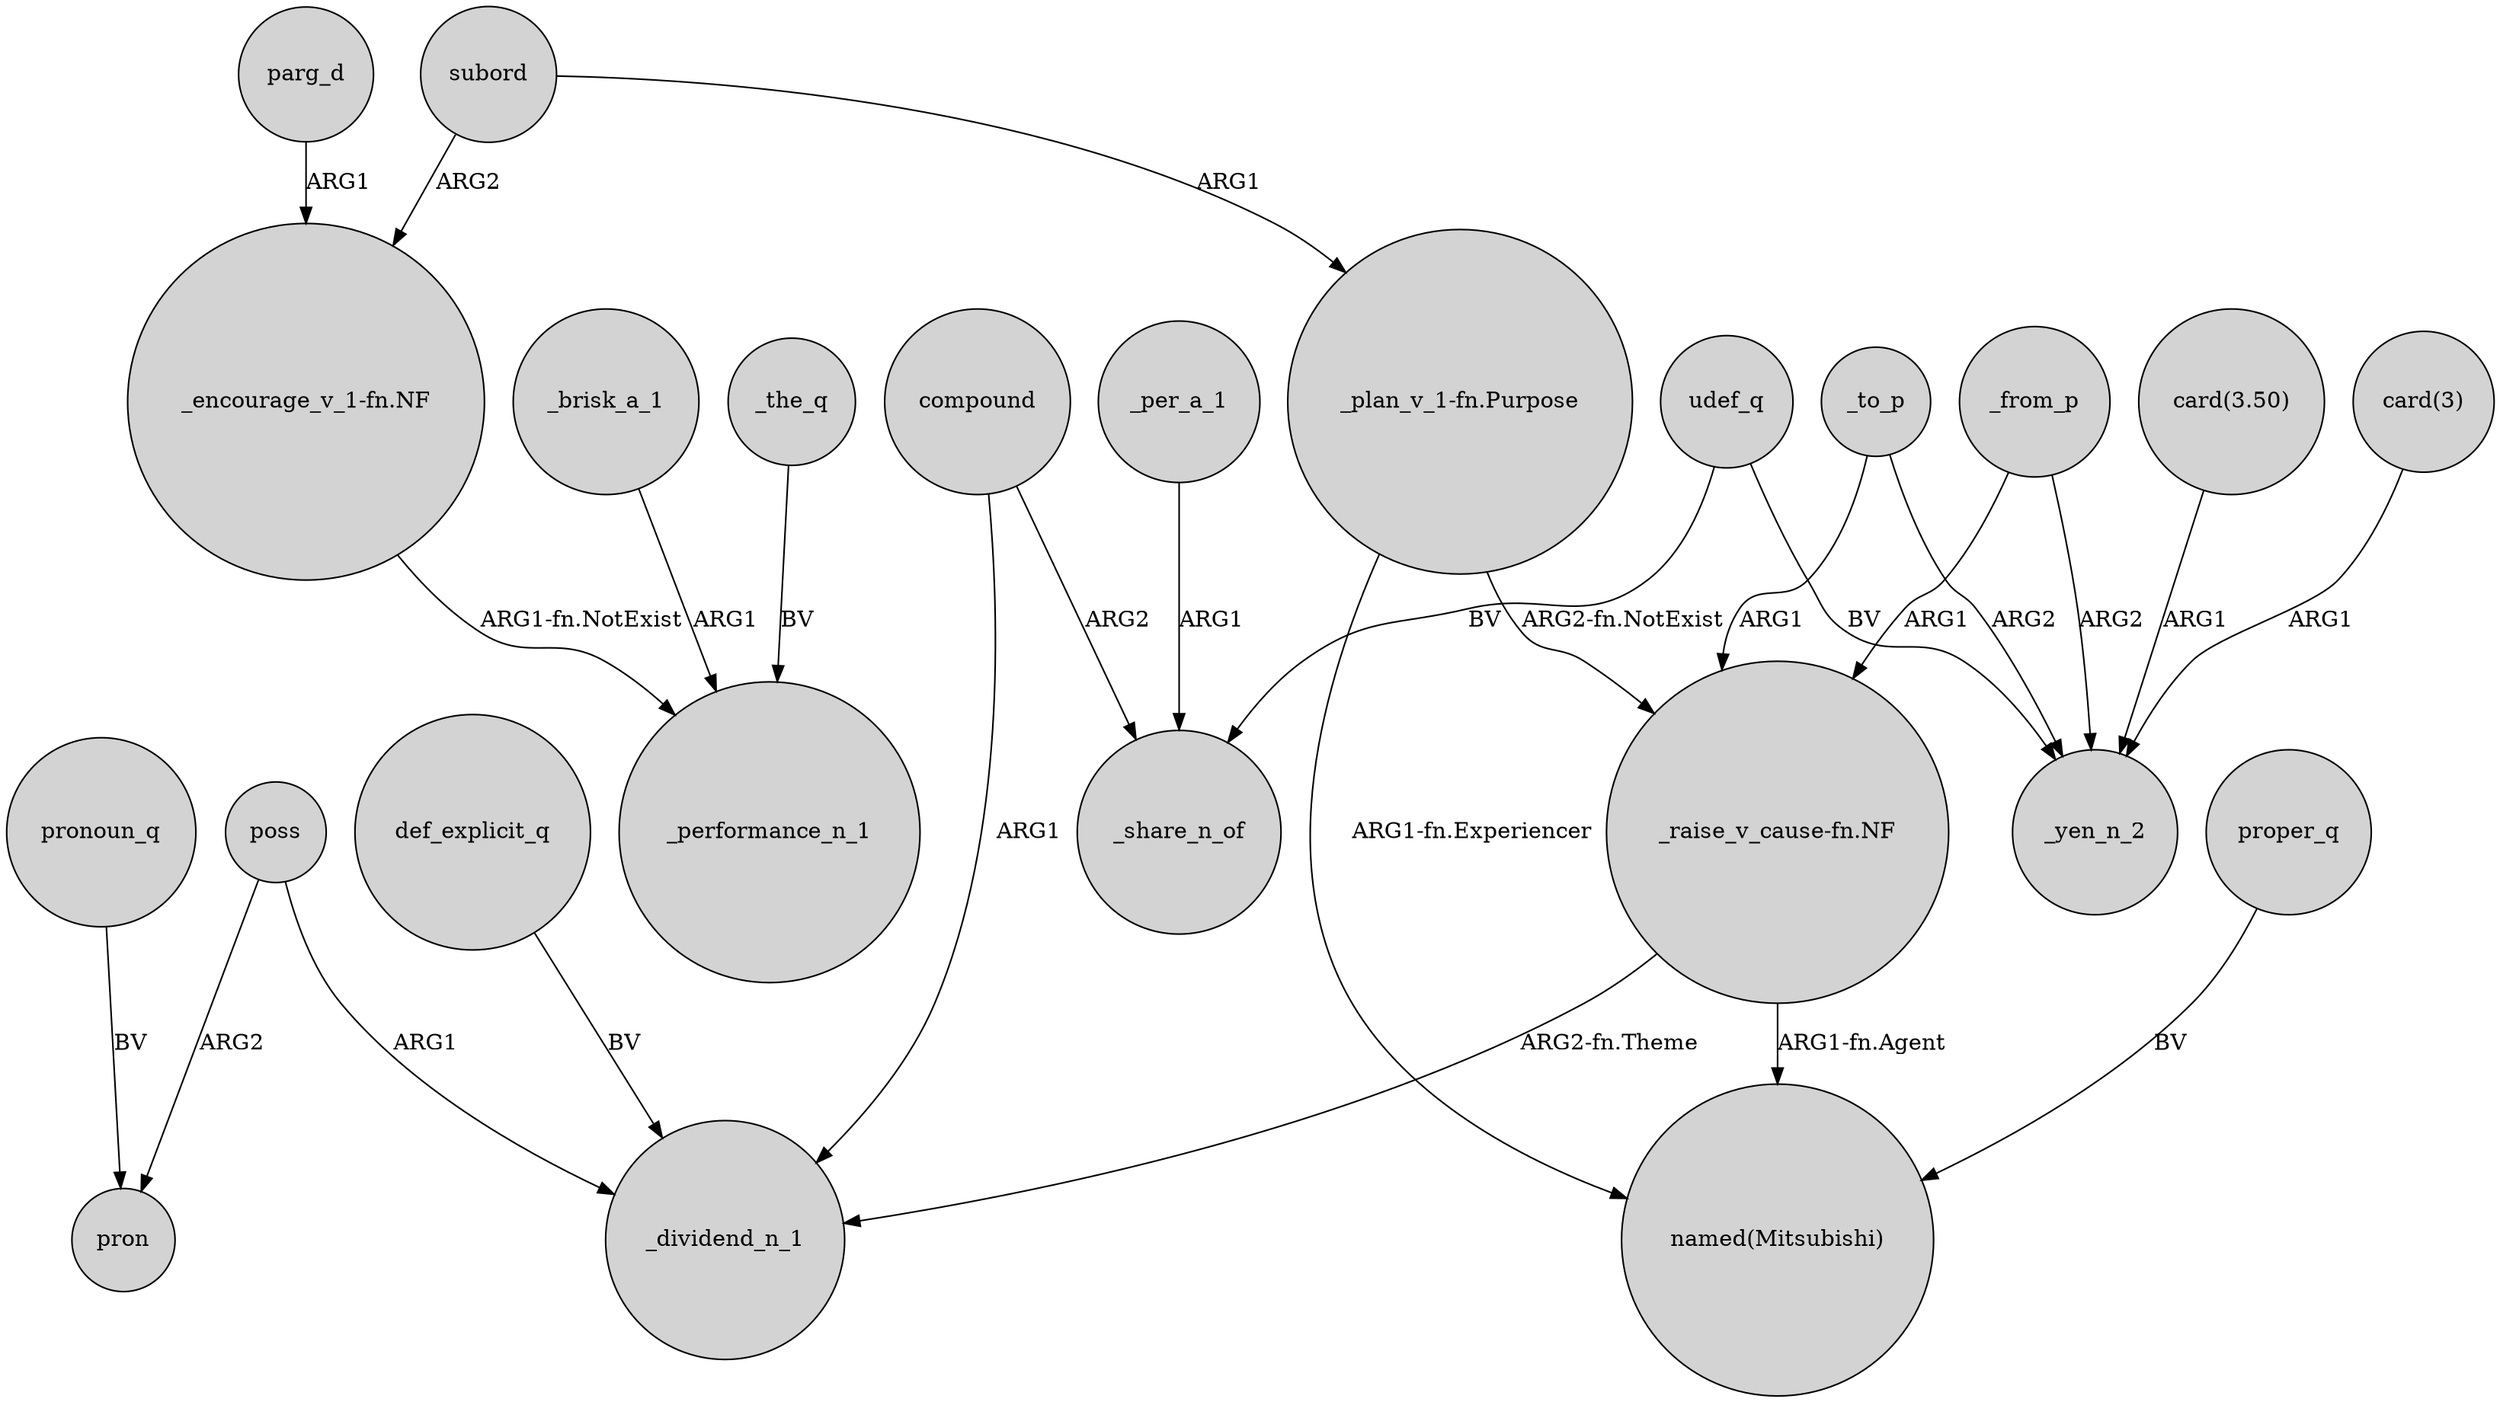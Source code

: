 digraph {
	node [shape=circle style=filled]
	subord -> "_encourage_v_1-fn.NF" [label=ARG2]
	"_encourage_v_1-fn.NF" -> _performance_n_1 [label="ARG1-fn.NotExist"]
	udef_q -> _yen_n_2 [label=BV]
	poss -> pron [label=ARG2]
	def_explicit_q -> _dividend_n_1 [label=BV]
	"card(3.50)" -> _yen_n_2 [label=ARG1]
	_per_a_1 -> _share_n_of [label=ARG1]
	"_raise_v_cause-fn.NF" -> "named(Mitsubishi)" [label="ARG1-fn.Agent"]
	"_plan_v_1-fn.Purpose" -> "_raise_v_cause-fn.NF" [label="ARG2-fn.NotExist"]
	compound -> _share_n_of [label=ARG2]
	"_raise_v_cause-fn.NF" -> _dividend_n_1 [label="ARG2-fn.Theme"]
	pronoun_q -> pron [label=BV]
	_the_q -> _performance_n_1 [label=BV]
	parg_d -> "_encourage_v_1-fn.NF" [label=ARG1]
	proper_q -> "named(Mitsubishi)" [label=BV]
	udef_q -> _share_n_of [label=BV]
	_brisk_a_1 -> _performance_n_1 [label=ARG1]
	subord -> "_plan_v_1-fn.Purpose" [label=ARG1]
	poss -> _dividend_n_1 [label=ARG1]
	"_plan_v_1-fn.Purpose" -> "named(Mitsubishi)" [label="ARG1-fn.Experiencer"]
	_to_p -> _yen_n_2 [label=ARG2]
	compound -> _dividend_n_1 [label=ARG1]
	_from_p -> _yen_n_2 [label=ARG2]
	_from_p -> "_raise_v_cause-fn.NF" [label=ARG1]
	"card(3)" -> _yen_n_2 [label=ARG1]
	_to_p -> "_raise_v_cause-fn.NF" [label=ARG1]
}
